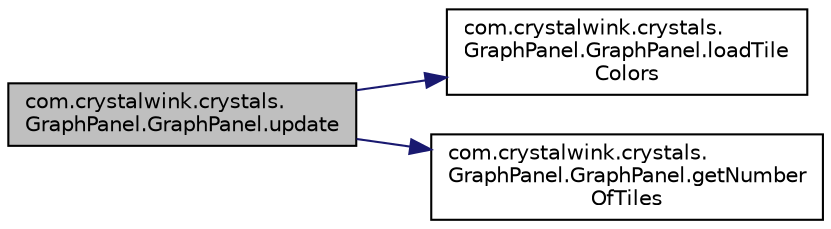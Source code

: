 digraph "com.crystalwink.crystals.GraphPanel.GraphPanel.update"
{
  edge [fontname="Helvetica",fontsize="10",labelfontname="Helvetica",labelfontsize="10"];
  node [fontname="Helvetica",fontsize="10",shape=record];
  rankdir="LR";
  Node1 [label="com.crystalwink.crystals.\lGraphPanel.GraphPanel.update",height=0.2,width=0.4,color="black", fillcolor="grey75", style="filled" fontcolor="black"];
  Node1 -> Node2 [color="midnightblue",fontsize="10",style="solid",fontname="Helvetica"];
  Node2 [label="com.crystalwink.crystals.\lGraphPanel.GraphPanel.loadTile\lColors",height=0.2,width=0.4,color="black", fillcolor="white", style="filled",URL="$classcom_1_1crystalwink_1_1crystals_1_1GraphPanel_1_1GraphPanel.html#ae29ce5d642d9527259c1e75f5b8817b7"];
  Node1 -> Node3 [color="midnightblue",fontsize="10",style="solid",fontname="Helvetica"];
  Node3 [label="com.crystalwink.crystals.\lGraphPanel.GraphPanel.getNumber\lOfTiles",height=0.2,width=0.4,color="black", fillcolor="white", style="filled",URL="$classcom_1_1crystalwink_1_1crystals_1_1GraphPanel_1_1GraphPanel.html#a775741795f06a0a17172db43928aa0a4"];
}
